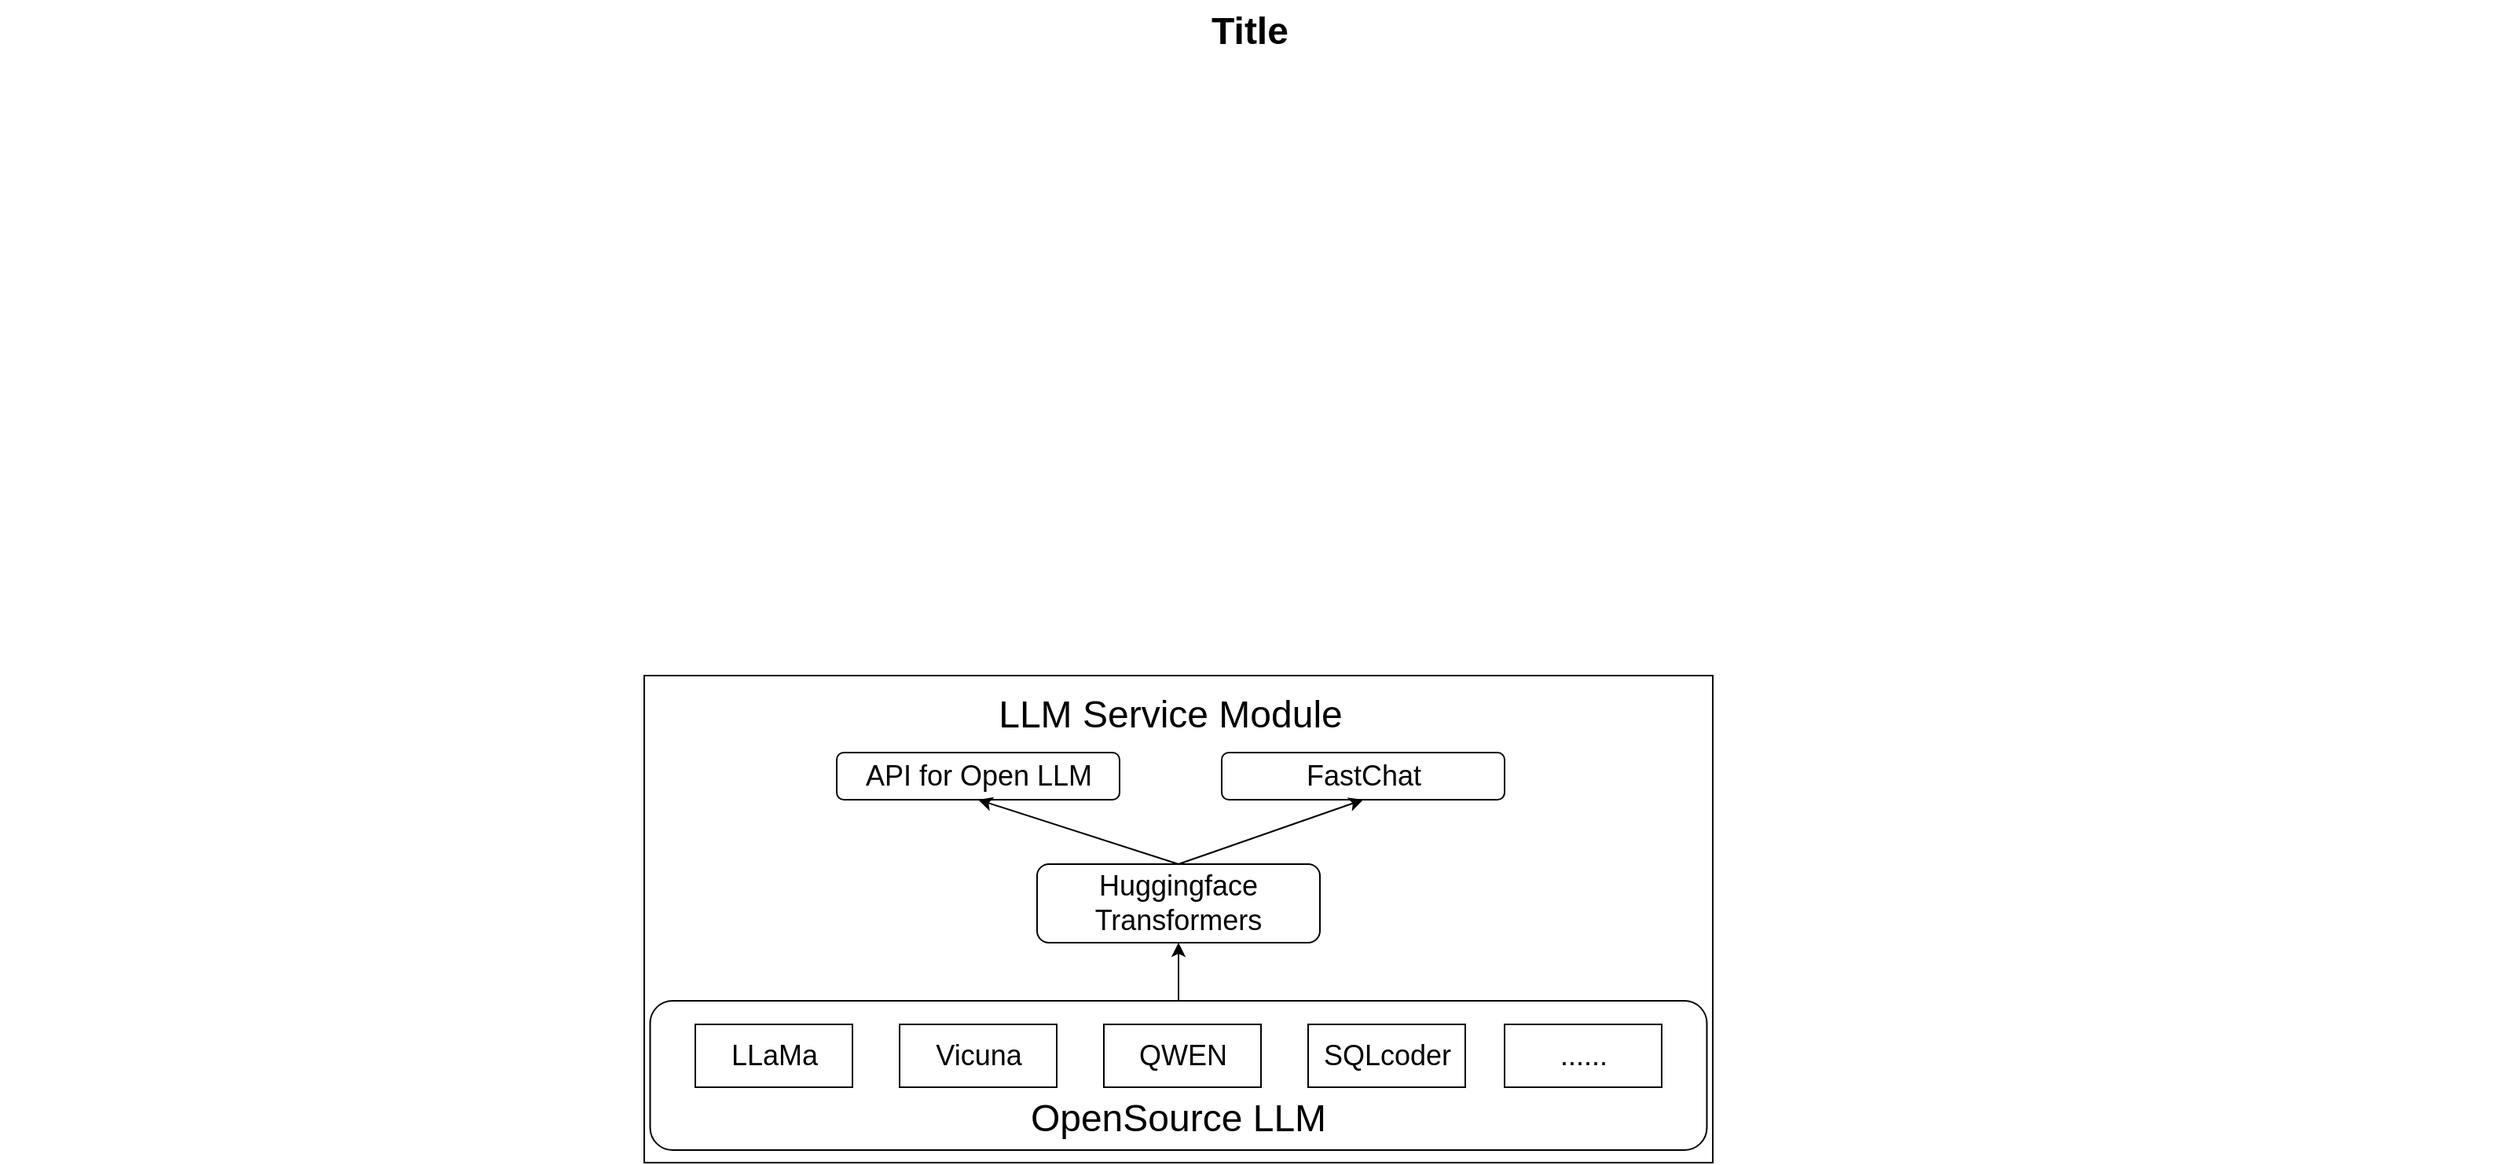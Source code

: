 <mxfile version="23.1.2" type="github">
  <diagram name="Page-1" id="74b105a0-9070-1c63-61bc-23e55f88626e">
    <mxGraphModel dx="1744" dy="894" grid="1" gridSize="10" guides="1" tooltips="1" connect="1" arrows="1" fold="1" page="1" pageScale="1.5" pageWidth="1169" pageHeight="826" background="none" math="0" shadow="0">
      <root>
        <mxCell id="0" style=";html=1;" />
        <mxCell id="1" style=";html=1;" parent="0" />
        <mxCell id="Xt9qdjApfpHrLMpdPrOk-26" value="" style="rounded=0;whiteSpace=wrap;html=1;" vertex="1" parent="1">
          <mxGeometry x="490" y="470" width="680" height="310" as="geometry" />
        </mxCell>
        <mxCell id="Xt9qdjApfpHrLMpdPrOk-20" value="" style="rounded=1;whiteSpace=wrap;html=1;" vertex="1" parent="1">
          <mxGeometry x="493.75" y="677" width="672.5" height="95" as="geometry" />
        </mxCell>
        <mxCell id="10b056a9c633e61c-30" value="Title" style="text;strokeColor=none;fillColor=none;html=1;fontSize=24;fontStyle=1;verticalAlign=middle;align=center;" parent="1" vertex="1">
          <mxGeometry x="80" y="40" width="1590" height="40" as="geometry" />
        </mxCell>
        <mxCell id="Xt9qdjApfpHrLMpdPrOk-1" value="&lt;font style=&quot;font-size: 18px;&quot;&gt;API for Open LLM&lt;/font&gt;" style="rounded=1;whiteSpace=wrap;html=1;" vertex="1" parent="1">
          <mxGeometry x="612.5" y="519" width="180" height="30" as="geometry" />
        </mxCell>
        <mxCell id="Xt9qdjApfpHrLMpdPrOk-6" value="&lt;font style=&quot;font-size: 18px;&quot;&gt;FastChat&lt;/font&gt;" style="rounded=1;whiteSpace=wrap;html=1;" vertex="1" parent="1">
          <mxGeometry x="857.5" y="519" width="180" height="30" as="geometry" />
        </mxCell>
        <mxCell id="Xt9qdjApfpHrLMpdPrOk-8" value="&lt;span style=&quot;font-size: 18px;&quot;&gt;Huggingface&lt;br&gt;Transformers&lt;br&gt;&lt;/span&gt;" style="rounded=1;whiteSpace=wrap;html=1;" vertex="1" parent="1">
          <mxGeometry x="740" y="590" width="180" height="50" as="geometry" />
        </mxCell>
        <mxCell id="Xt9qdjApfpHrLMpdPrOk-9" value="&lt;font style=&quot;font-size: 18px;&quot;&gt;LLaMa&lt;/font&gt;" style="rounded=0;whiteSpace=wrap;html=1;" vertex="1" parent="1">
          <mxGeometry x="522.5" y="692" width="100" height="40" as="geometry" />
        </mxCell>
        <mxCell id="Xt9qdjApfpHrLMpdPrOk-10" value="&lt;font style=&quot;font-size: 18px;&quot;&gt;Vicuna&lt;/font&gt;" style="rounded=0;whiteSpace=wrap;html=1;" vertex="1" parent="1">
          <mxGeometry x="652.5" y="692" width="100" height="40" as="geometry" />
        </mxCell>
        <mxCell id="Xt9qdjApfpHrLMpdPrOk-11" value="&lt;font style=&quot;font-size: 18px;&quot;&gt;QWEN&lt;/font&gt;" style="rounded=0;whiteSpace=wrap;html=1;" vertex="1" parent="1">
          <mxGeometry x="782.5" y="692" width="100" height="40" as="geometry" />
        </mxCell>
        <mxCell id="Xt9qdjApfpHrLMpdPrOk-12" value="&lt;span style=&quot;font-size: 18px;&quot;&gt;SQLcoder&lt;/span&gt;" style="rounded=0;whiteSpace=wrap;html=1;" vertex="1" parent="1">
          <mxGeometry x="912.5" y="692" width="100" height="40" as="geometry" />
        </mxCell>
        <mxCell id="Xt9qdjApfpHrLMpdPrOk-13" value="&lt;span style=&quot;font-size: 18px;&quot;&gt;......&lt;/span&gt;" style="rounded=0;whiteSpace=wrap;html=1;" vertex="1" parent="1">
          <mxGeometry x="1037.5" y="692" width="100" height="40" as="geometry" />
        </mxCell>
        <mxCell id="Xt9qdjApfpHrLMpdPrOk-21" value="&lt;font style=&quot;font-size: 24px;&quot;&gt;OpenSource LLM&lt;/font&gt;" style="text;html=1;strokeColor=none;fillColor=none;align=center;verticalAlign=middle;whiteSpace=wrap;rounded=0;" vertex="1" parent="1">
          <mxGeometry x="710" y="742" width="240" height="20" as="geometry" />
        </mxCell>
        <mxCell id="Xt9qdjApfpHrLMpdPrOk-22" value="" style="endArrow=classic;html=1;rounded=0;entryX=0.5;entryY=1;entryDx=0;entryDy=0;exitX=0.5;exitY=0;exitDx=0;exitDy=0;" edge="1" parent="1" source="Xt9qdjApfpHrLMpdPrOk-20" target="Xt9qdjApfpHrLMpdPrOk-8">
          <mxGeometry width="50" height="50" relative="1" as="geometry">
            <mxPoint x="860" y="480" as="sourcePoint" />
            <mxPoint x="910" y="430" as="targetPoint" />
          </mxGeometry>
        </mxCell>
        <mxCell id="Xt9qdjApfpHrLMpdPrOk-23" value="" style="endArrow=classic;html=1;rounded=0;exitX=0.5;exitY=0;exitDx=0;exitDy=0;entryX=0.5;entryY=1;entryDx=0;entryDy=0;" edge="1" parent="1" source="Xt9qdjApfpHrLMpdPrOk-8" target="Xt9qdjApfpHrLMpdPrOk-1">
          <mxGeometry width="50" height="50" relative="1" as="geometry">
            <mxPoint x="860" y="480" as="sourcePoint" />
            <mxPoint x="910" y="430" as="targetPoint" />
          </mxGeometry>
        </mxCell>
        <mxCell id="Xt9qdjApfpHrLMpdPrOk-24" value="" style="endArrow=classic;html=1;rounded=0;exitX=0.5;exitY=0;exitDx=0;exitDy=0;entryX=0.5;entryY=1;entryDx=0;entryDy=0;" edge="1" parent="1" source="Xt9qdjApfpHrLMpdPrOk-8" target="Xt9qdjApfpHrLMpdPrOk-6">
          <mxGeometry width="50" height="50" relative="1" as="geometry">
            <mxPoint x="860" y="480" as="sourcePoint" />
            <mxPoint x="910" y="430" as="targetPoint" />
          </mxGeometry>
        </mxCell>
        <mxCell id="Xt9qdjApfpHrLMpdPrOk-25" value="&lt;font style=&quot;font-size: 24px;&quot;&gt;LLM Service Module&lt;/font&gt;" style="text;html=1;strokeColor=none;fillColor=none;align=center;verticalAlign=middle;whiteSpace=wrap;rounded=0;" vertex="1" parent="1">
          <mxGeometry x="690" y="480" width="270" height="30" as="geometry" />
        </mxCell>
      </root>
    </mxGraphModel>
  </diagram>
</mxfile>
